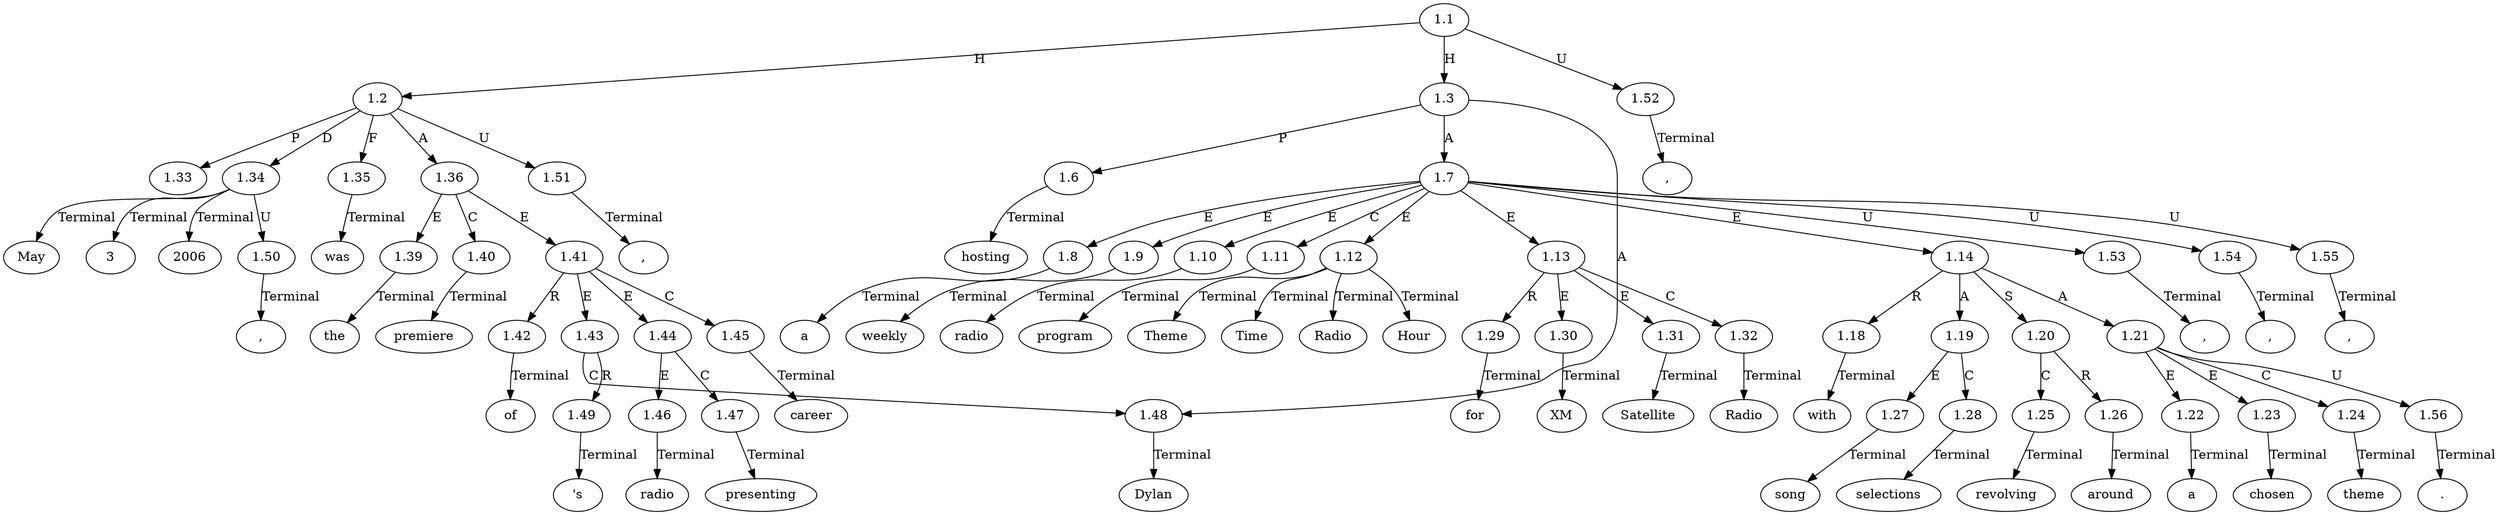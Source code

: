 // Graph
digraph {
	0.1 [label=May ordering=out]
	0.10 [label=Dylan ordering=out]
	0.11 [label="'s" ordering=out]
	0.12 [label=radio ordering=out]
	0.13 [label=presenting ordering=out]
	0.14 [label=career ordering=out]
	0.15 [label="," ordering=out]
	0.16 [label=hosting ordering=out]
	0.17 [label=a ordering=out]
	0.18 [label=weekly ordering=out]
	0.19 [label=radio ordering=out]
	0.2 [label=3 ordering=out]
	0.20 [label=program ordering=out]
	0.21 [label="," ordering=out]
	0.22 [label=Theme ordering=out]
	0.23 [label=Time ordering=out]
	0.24 [label=Radio ordering=out]
	0.25 [label=Hour ordering=out]
	0.26 [label="," ordering=out]
	0.27 [label=for ordering=out]
	0.28 [label=XM ordering=out]
	0.29 [label=Satellite ordering=out]
	0.3 [label="," ordering=out]
	0.30 [label=Radio ordering=out]
	0.31 [label="," ordering=out]
	0.32 [label=with ordering=out]
	0.33 [label=song ordering=out]
	0.34 [label=selections ordering=out]
	0.35 [label=revolving ordering=out]
	0.36 [label=around ordering=out]
	0.37 [label=a ordering=out]
	0.38 [label=chosen ordering=out]
	0.39 [label=theme ordering=out]
	0.4 [label=2006 ordering=out]
	0.40 [label="." ordering=out]
	0.5 [label="," ordering=out]
	0.6 [label=was ordering=out]
	0.7 [label=the ordering=out]
	0.8 [label=premiere ordering=out]
	0.9 [label=of ordering=out]
	1.1 [label=1.1 ordering=out]
	1.2 [label=1.2 ordering=out]
	1.3 [label=1.3 ordering=out]
	1.6 [label=1.6 ordering=out]
	1.7 [label=1.7 ordering=out]
	1.8 [label=1.8 ordering=out]
	1.9 [label=1.9 ordering=out]
	1.10 [label=1.10 ordering=out]
	1.11 [label=1.11 ordering=out]
	1.12 [label=1.12 ordering=out]
	1.13 [label=1.13 ordering=out]
	1.14 [label=1.14 ordering=out]
	1.18 [label=1.18 ordering=out]
	1.19 [label=1.19 ordering=out]
	1.20 [label=1.20 ordering=out]
	1.21 [label=1.21 ordering=out]
	1.22 [label=1.22 ordering=out]
	1.23 [label=1.23 ordering=out]
	1.24 [label=1.24 ordering=out]
	1.25 [label=1.25 ordering=out]
	1.26 [label=1.26 ordering=out]
	1.27 [label=1.27 ordering=out]
	1.28 [label=1.28 ordering=out]
	1.29 [label=1.29 ordering=out]
	1.30 [label=1.30 ordering=out]
	1.31 [label=1.31 ordering=out]
	1.32 [label=1.32 ordering=out]
	1.33 [label=1.33 ordering=out]
	1.34 [label=1.34 ordering=out]
	1.35 [label=1.35 ordering=out]
	1.36 [label=1.36 ordering=out]
	1.39 [label=1.39 ordering=out]
	1.40 [label=1.40 ordering=out]
	1.41 [label=1.41 ordering=out]
	1.42 [label=1.42 ordering=out]
	1.43 [label=1.43 ordering=out]
	1.44 [label=1.44 ordering=out]
	1.45 [label=1.45 ordering=out]
	1.46 [label=1.46 ordering=out]
	1.47 [label=1.47 ordering=out]
	1.48 [label=1.48 ordering=out]
	1.49 [label=1.49 ordering=out]
	1.50 [label=1.50 ordering=out]
	1.51 [label=1.51 ordering=out]
	1.52 [label=1.52 ordering=out]
	1.53 [label=1.53 ordering=out]
	1.54 [label=1.54 ordering=out]
	1.55 [label=1.55 ordering=out]
	1.56 [label=1.56 ordering=out]
	1.1 -> 1.2 [label=H ordering=out]
	1.1 -> 1.3 [label=H ordering=out]
	1.1 -> 1.52 [label=U ordering=out]
	1.2 -> 1.33 [label=P ordering=out]
	1.2 -> 1.34 [label=D ordering=out]
	1.2 -> 1.35 [label=F ordering=out]
	1.2 -> 1.36 [label=A ordering=out]
	1.2 -> 1.51 [label=U ordering=out]
	1.3 -> 1.6 [label=P ordering=out]
	1.3 -> 1.7 [label=A ordering=out]
	1.3 -> 1.48 [label=A ordering=out]
	1.6 -> 0.16 [label=Terminal ordering=out]
	1.7 -> 1.8 [label=E ordering=out]
	1.7 -> 1.9 [label=E ordering=out]
	1.7 -> 1.10 [label=E ordering=out]
	1.7 -> 1.11 [label=C ordering=out]
	1.7 -> 1.12 [label=E ordering=out]
	1.7 -> 1.13 [label=E ordering=out]
	1.7 -> 1.14 [label=E ordering=out]
	1.7 -> 1.53 [label=U ordering=out]
	1.7 -> 1.54 [label=U ordering=out]
	1.7 -> 1.55 [label=U ordering=out]
	1.8 -> 0.17 [label=Terminal ordering=out]
	1.9 -> 0.18 [label=Terminal ordering=out]
	1.10 -> 0.19 [label=Terminal ordering=out]
	1.11 -> 0.20 [label=Terminal ordering=out]
	1.12 -> 0.22 [label=Terminal ordering=out]
	1.12 -> 0.23 [label=Terminal ordering=out]
	1.12 -> 0.24 [label=Terminal ordering=out]
	1.12 -> 0.25 [label=Terminal ordering=out]
	1.13 -> 1.29 [label=R ordering=out]
	1.13 -> 1.30 [label=E ordering=out]
	1.13 -> 1.31 [label=E ordering=out]
	1.13 -> 1.32 [label=C ordering=out]
	1.14 -> 1.18 [label=R ordering=out]
	1.14 -> 1.19 [label=A ordering=out]
	1.14 -> 1.20 [label=S ordering=out]
	1.14 -> 1.21 [label=A ordering=out]
	1.18 -> 0.32 [label=Terminal ordering=out]
	1.19 -> 1.27 [label=E ordering=out]
	1.19 -> 1.28 [label=C ordering=out]
	1.20 -> 1.25 [label=C ordering=out]
	1.20 -> 1.26 [label=R ordering=out]
	1.21 -> 1.22 [label=E ordering=out]
	1.21 -> 1.23 [label=E ordering=out]
	1.21 -> 1.24 [label=C ordering=out]
	1.21 -> 1.56 [label=U ordering=out]
	1.22 -> 0.37 [label=Terminal ordering=out]
	1.23 -> 0.38 [label=Terminal ordering=out]
	1.24 -> 0.39 [label=Terminal ordering=out]
	1.25 -> 0.35 [label=Terminal ordering=out]
	1.26 -> 0.36 [label=Terminal ordering=out]
	1.27 -> 0.33 [label=Terminal ordering=out]
	1.28 -> 0.34 [label=Terminal ordering=out]
	1.29 -> 0.27 [label=Terminal ordering=out]
	1.30 -> 0.28 [label=Terminal ordering=out]
	1.31 -> 0.29 [label=Terminal ordering=out]
	1.32 -> 0.30 [label=Terminal ordering=out]
	1.34 -> 0.1 [label=Terminal ordering=out]
	1.34 -> 0.2 [label=Terminal ordering=out]
	1.34 -> 0.4 [label=Terminal ordering=out]
	1.34 -> 1.50 [label=U ordering=out]
	1.35 -> 0.6 [label=Terminal ordering=out]
	1.36 -> 1.39 [label=E ordering=out]
	1.36 -> 1.40 [label=C ordering=out]
	1.36 -> 1.41 [label=E ordering=out]
	1.39 -> 0.7 [label=Terminal ordering=out]
	1.40 -> 0.8 [label=Terminal ordering=out]
	1.41 -> 1.42 [label=R ordering=out]
	1.41 -> 1.43 [label=E ordering=out]
	1.41 -> 1.44 [label=E ordering=out]
	1.41 -> 1.45 [label=C ordering=out]
	1.42 -> 0.9 [label=Terminal ordering=out]
	1.43 -> 1.48 [label=C ordering=out]
	1.43 -> 1.49 [label=R ordering=out]
	1.44 -> 1.46 [label=E ordering=out]
	1.44 -> 1.47 [label=C ordering=out]
	1.45 -> 0.14 [label=Terminal ordering=out]
	1.46 -> 0.12 [label=Terminal ordering=out]
	1.47 -> 0.13 [label=Terminal ordering=out]
	1.48 -> 0.10 [label=Terminal ordering=out]
	1.49 -> 0.11 [label=Terminal ordering=out]
	1.50 -> 0.3 [label=Terminal ordering=out]
	1.51 -> 0.5 [label=Terminal ordering=out]
	1.52 -> 0.15 [label=Terminal ordering=out]
	1.53 -> 0.21 [label=Terminal ordering=out]
	1.54 -> 0.26 [label=Terminal ordering=out]
	1.55 -> 0.31 [label=Terminal ordering=out]
	1.56 -> 0.40 [label=Terminal ordering=out]
}
